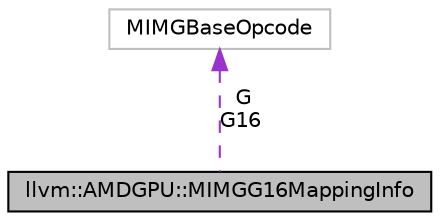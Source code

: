 digraph "llvm::AMDGPU::MIMGG16MappingInfo"
{
 // LATEX_PDF_SIZE
  bgcolor="transparent";
  edge [fontname="Helvetica",fontsize="10",labelfontname="Helvetica",labelfontsize="10"];
  node [fontname="Helvetica",fontsize="10",shape=record];
  Node1 [label="llvm::AMDGPU::MIMGG16MappingInfo",height=0.2,width=0.4,color="black", fillcolor="grey75", style="filled", fontcolor="black",tooltip=" "];
  Node2 -> Node1 [dir="back",color="darkorchid3",fontsize="10",style="dashed",label=" G\nG16" ,fontname="Helvetica"];
  Node2 [label="MIMGBaseOpcode",height=0.2,width=0.4,color="grey75",tooltip=" "];
}
